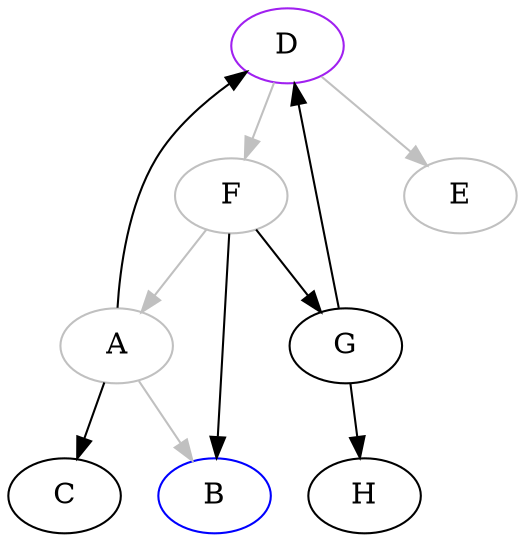digraph {
	D [label="D", color="purple"];
	F [label="F", color="gray"];
	H [label="H"];
	A [label="A", color="gray"];
	E [label="E", color="gray"];
	G [label="G"];
	C [label="C"];
	B [label="B", color="blue"];
	
	A -> C;
	A -> B [color="gray"];
	D -> E [color="gray"];
	D -> F [color="gray"];
	F -> A [color="gray"];
	F -> G;
	F -> B;
	A -> D;
	G -> H;
	G -> D;
}